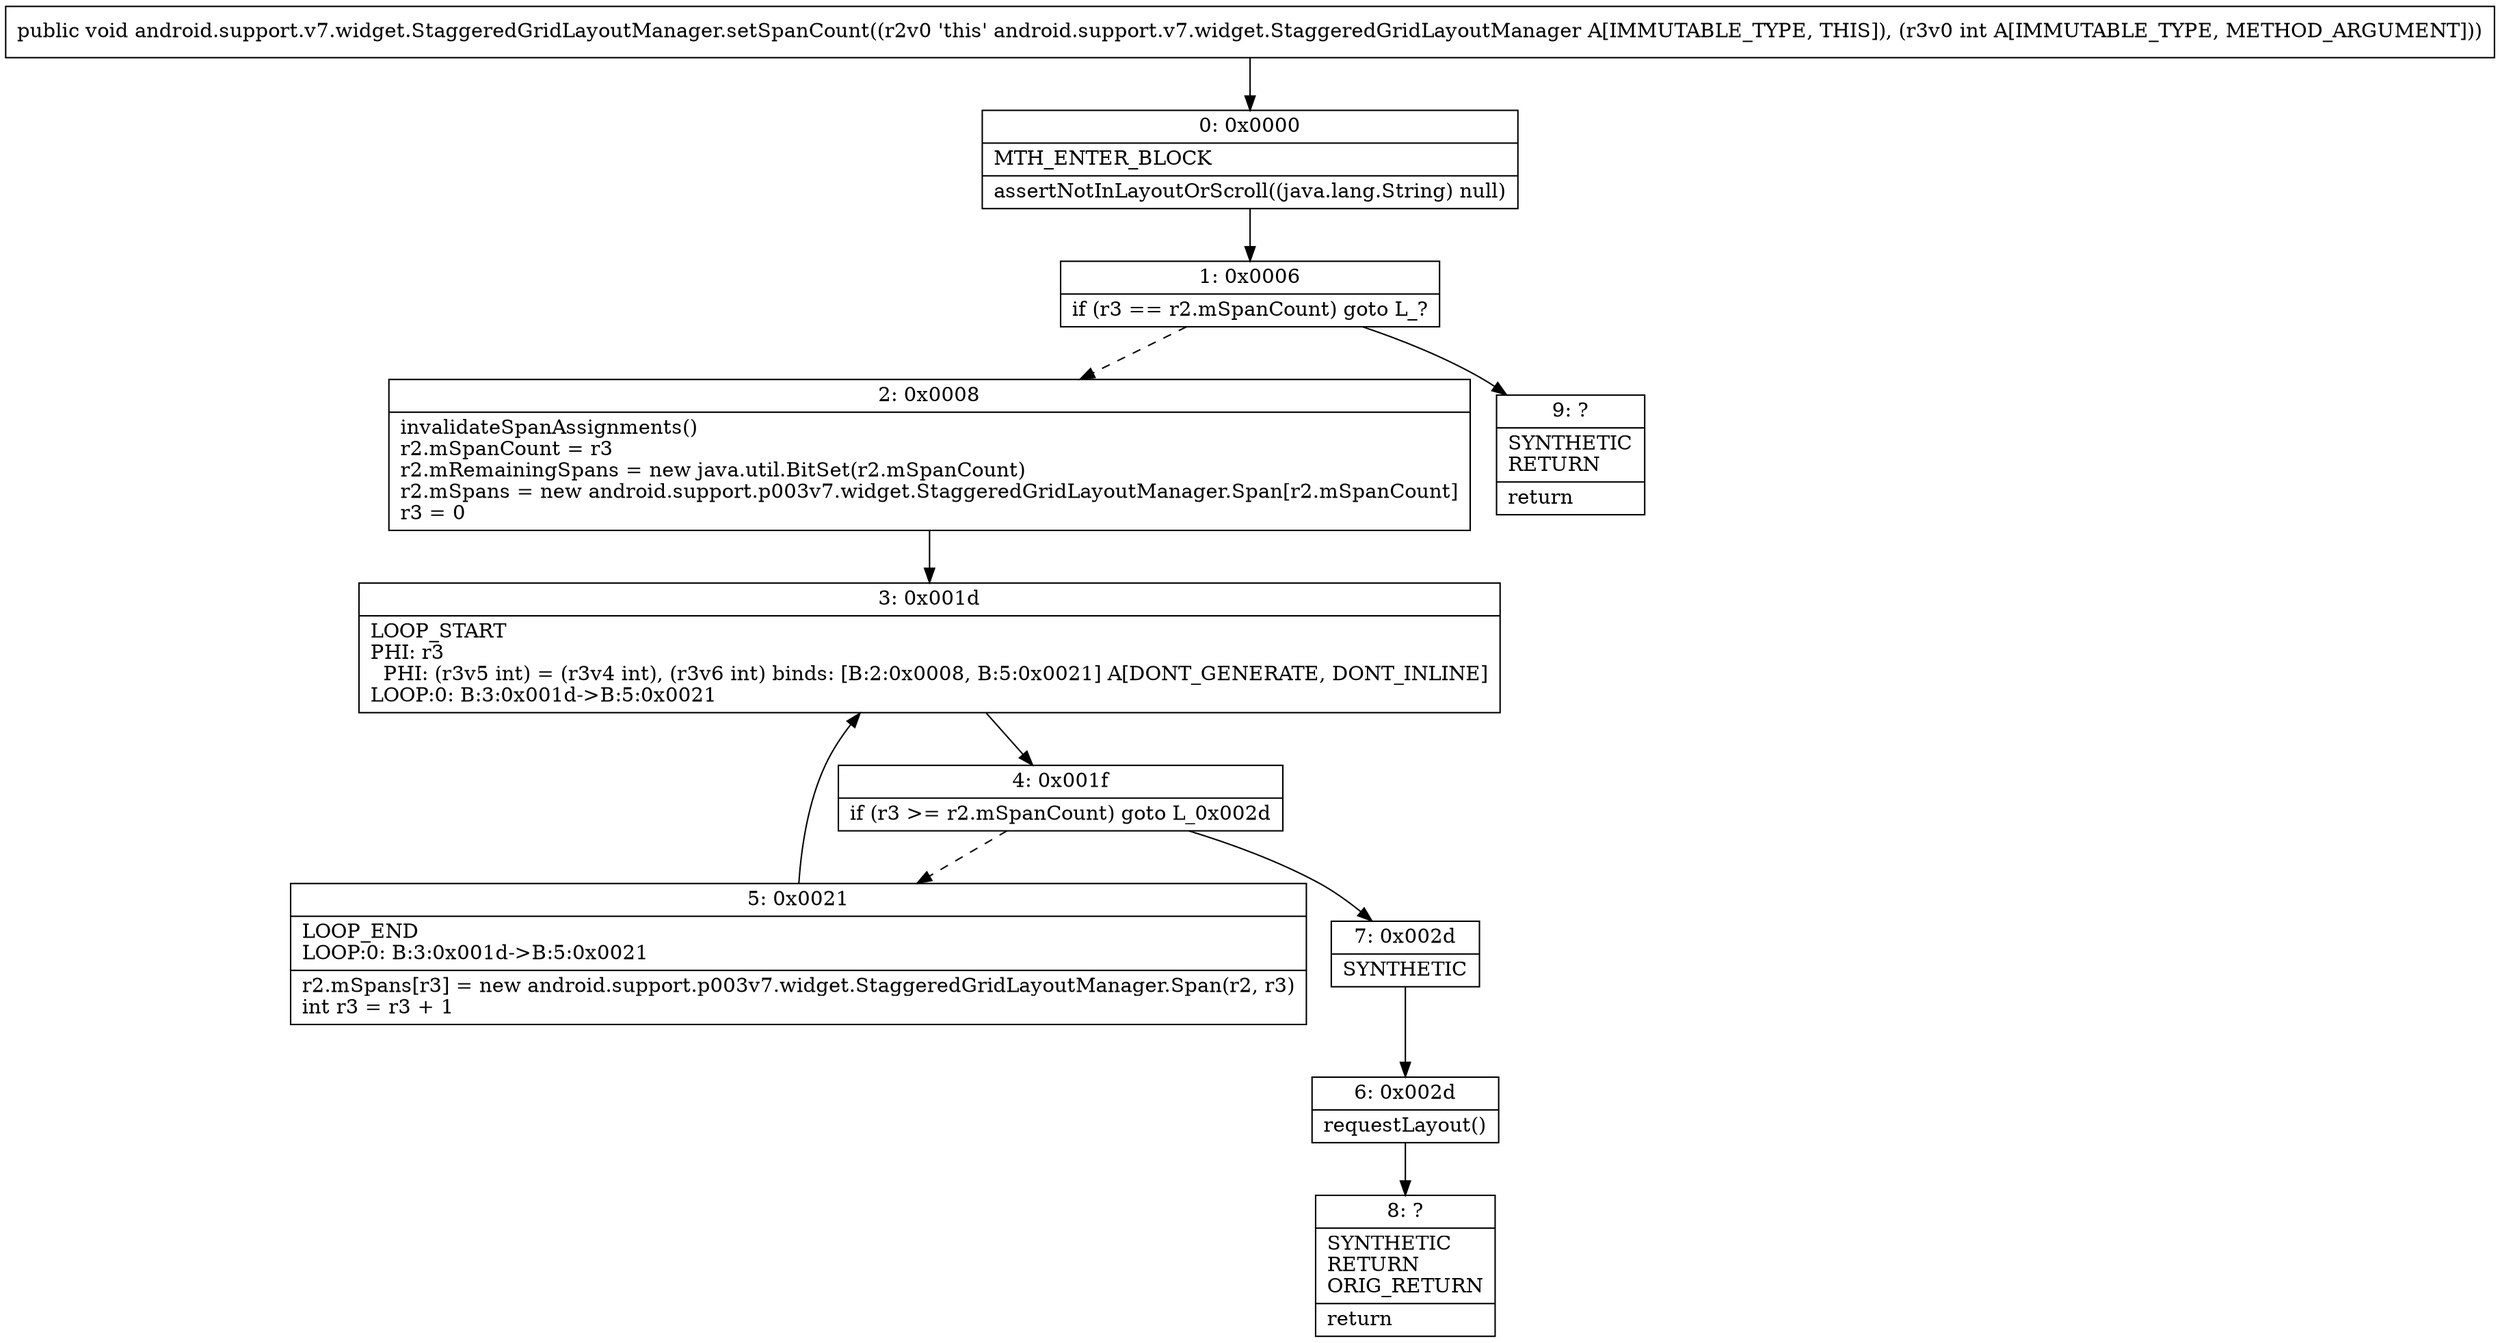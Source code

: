 digraph "CFG forandroid.support.v7.widget.StaggeredGridLayoutManager.setSpanCount(I)V" {
Node_0 [shape=record,label="{0\:\ 0x0000|MTH_ENTER_BLOCK\l|assertNotInLayoutOrScroll((java.lang.String) null)\l}"];
Node_1 [shape=record,label="{1\:\ 0x0006|if (r3 == r2.mSpanCount) goto L_?\l}"];
Node_2 [shape=record,label="{2\:\ 0x0008|invalidateSpanAssignments()\lr2.mSpanCount = r3\lr2.mRemainingSpans = new java.util.BitSet(r2.mSpanCount)\lr2.mSpans = new android.support.p003v7.widget.StaggeredGridLayoutManager.Span[r2.mSpanCount]\lr3 = 0\l}"];
Node_3 [shape=record,label="{3\:\ 0x001d|LOOP_START\lPHI: r3 \l  PHI: (r3v5 int) = (r3v4 int), (r3v6 int) binds: [B:2:0x0008, B:5:0x0021] A[DONT_GENERATE, DONT_INLINE]\lLOOP:0: B:3:0x001d\-\>B:5:0x0021\l}"];
Node_4 [shape=record,label="{4\:\ 0x001f|if (r3 \>= r2.mSpanCount) goto L_0x002d\l}"];
Node_5 [shape=record,label="{5\:\ 0x0021|LOOP_END\lLOOP:0: B:3:0x001d\-\>B:5:0x0021\l|r2.mSpans[r3] = new android.support.p003v7.widget.StaggeredGridLayoutManager.Span(r2, r3)\lint r3 = r3 + 1\l}"];
Node_6 [shape=record,label="{6\:\ 0x002d|requestLayout()\l}"];
Node_7 [shape=record,label="{7\:\ 0x002d|SYNTHETIC\l}"];
Node_8 [shape=record,label="{8\:\ ?|SYNTHETIC\lRETURN\lORIG_RETURN\l|return\l}"];
Node_9 [shape=record,label="{9\:\ ?|SYNTHETIC\lRETURN\l|return\l}"];
MethodNode[shape=record,label="{public void android.support.v7.widget.StaggeredGridLayoutManager.setSpanCount((r2v0 'this' android.support.v7.widget.StaggeredGridLayoutManager A[IMMUTABLE_TYPE, THIS]), (r3v0 int A[IMMUTABLE_TYPE, METHOD_ARGUMENT])) }"];
MethodNode -> Node_0;
Node_0 -> Node_1;
Node_1 -> Node_2[style=dashed];
Node_1 -> Node_9;
Node_2 -> Node_3;
Node_3 -> Node_4;
Node_4 -> Node_5[style=dashed];
Node_4 -> Node_7;
Node_5 -> Node_3;
Node_6 -> Node_8;
Node_7 -> Node_6;
}

